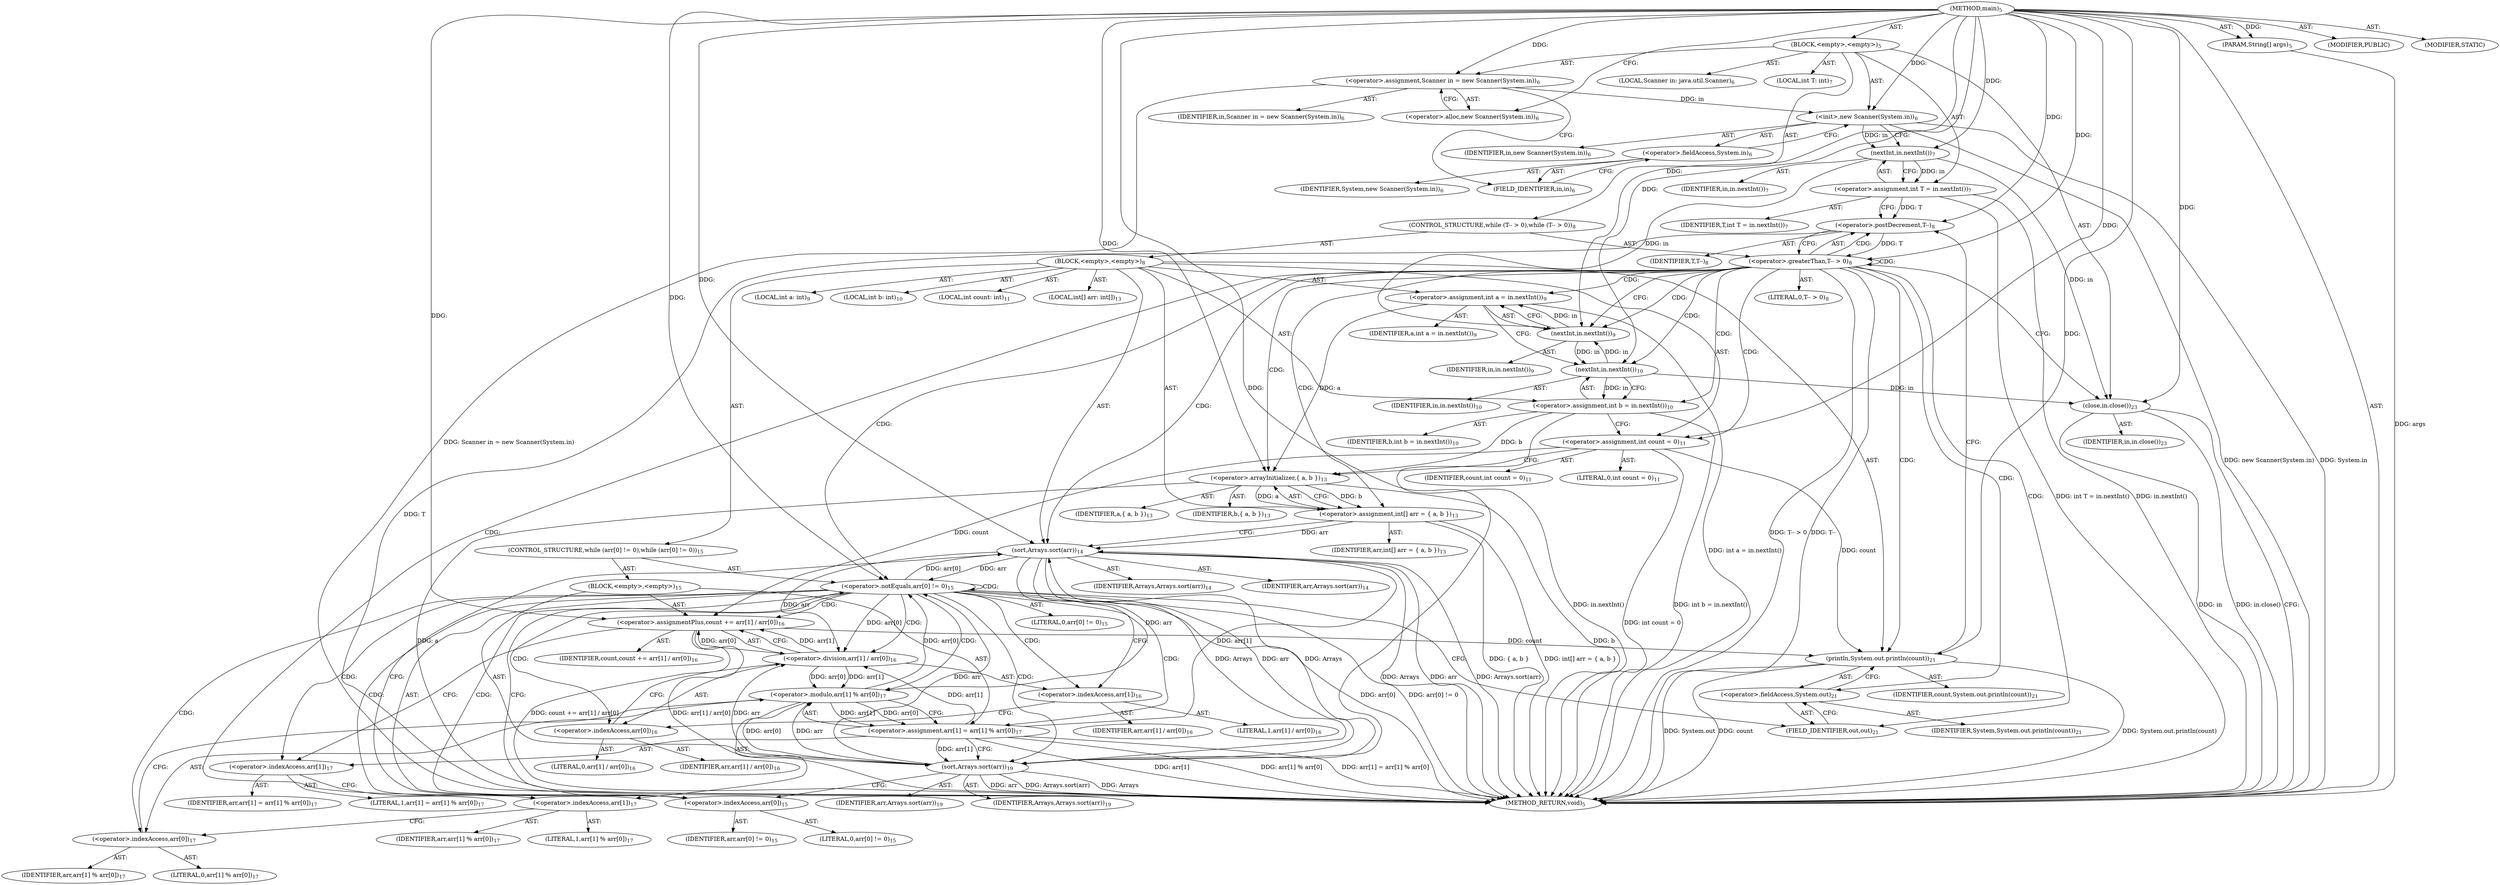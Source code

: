 digraph "main" {  
"19" [label = <(METHOD,main)<SUB>5</SUB>> ]
"20" [label = <(PARAM,String[] args)<SUB>5</SUB>> ]
"21" [label = <(BLOCK,&lt;empty&gt;,&lt;empty&gt;)<SUB>5</SUB>> ]
"4" [label = <(LOCAL,Scanner in: java.util.Scanner)<SUB>6</SUB>> ]
"22" [label = <(&lt;operator&gt;.assignment,Scanner in = new Scanner(System.in))<SUB>6</SUB>> ]
"23" [label = <(IDENTIFIER,in,Scanner in = new Scanner(System.in))<SUB>6</SUB>> ]
"24" [label = <(&lt;operator&gt;.alloc,new Scanner(System.in))<SUB>6</SUB>> ]
"25" [label = <(&lt;init&gt;,new Scanner(System.in))<SUB>6</SUB>> ]
"3" [label = <(IDENTIFIER,in,new Scanner(System.in))<SUB>6</SUB>> ]
"26" [label = <(&lt;operator&gt;.fieldAccess,System.in)<SUB>6</SUB>> ]
"27" [label = <(IDENTIFIER,System,new Scanner(System.in))<SUB>6</SUB>> ]
"28" [label = <(FIELD_IDENTIFIER,in,in)<SUB>6</SUB>> ]
"29" [label = <(LOCAL,int T: int)<SUB>7</SUB>> ]
"30" [label = <(&lt;operator&gt;.assignment,int T = in.nextInt())<SUB>7</SUB>> ]
"31" [label = <(IDENTIFIER,T,int T = in.nextInt())<SUB>7</SUB>> ]
"32" [label = <(nextInt,in.nextInt())<SUB>7</SUB>> ]
"33" [label = <(IDENTIFIER,in,in.nextInt())<SUB>7</SUB>> ]
"34" [label = <(CONTROL_STRUCTURE,while (T-- &gt; 0),while (T-- &gt; 0))<SUB>8</SUB>> ]
"35" [label = <(&lt;operator&gt;.greaterThan,T-- &gt; 0)<SUB>8</SUB>> ]
"36" [label = <(&lt;operator&gt;.postDecrement,T--)<SUB>8</SUB>> ]
"37" [label = <(IDENTIFIER,T,T--)<SUB>8</SUB>> ]
"38" [label = <(LITERAL,0,T-- &gt; 0)<SUB>8</SUB>> ]
"39" [label = <(BLOCK,&lt;empty&gt;,&lt;empty&gt;)<SUB>8</SUB>> ]
"40" [label = <(LOCAL,int a: int)<SUB>9</SUB>> ]
"41" [label = <(&lt;operator&gt;.assignment,int a = in.nextInt())<SUB>9</SUB>> ]
"42" [label = <(IDENTIFIER,a,int a = in.nextInt())<SUB>9</SUB>> ]
"43" [label = <(nextInt,in.nextInt())<SUB>9</SUB>> ]
"44" [label = <(IDENTIFIER,in,in.nextInt())<SUB>9</SUB>> ]
"45" [label = <(LOCAL,int b: int)<SUB>10</SUB>> ]
"46" [label = <(&lt;operator&gt;.assignment,int b = in.nextInt())<SUB>10</SUB>> ]
"47" [label = <(IDENTIFIER,b,int b = in.nextInt())<SUB>10</SUB>> ]
"48" [label = <(nextInt,in.nextInt())<SUB>10</SUB>> ]
"49" [label = <(IDENTIFIER,in,in.nextInt())<SUB>10</SUB>> ]
"50" [label = <(LOCAL,int count: int)<SUB>11</SUB>> ]
"51" [label = <(&lt;operator&gt;.assignment,int count = 0)<SUB>11</SUB>> ]
"52" [label = <(IDENTIFIER,count,int count = 0)<SUB>11</SUB>> ]
"53" [label = <(LITERAL,0,int count = 0)<SUB>11</SUB>> ]
"54" [label = <(LOCAL,int[] arr: int[])<SUB>13</SUB>> ]
"55" [label = <(&lt;operator&gt;.assignment,int[] arr = { a, b })<SUB>13</SUB>> ]
"56" [label = <(IDENTIFIER,arr,int[] arr = { a, b })<SUB>13</SUB>> ]
"57" [label = <(&lt;operator&gt;.arrayInitializer,{ a, b })<SUB>13</SUB>> ]
"58" [label = <(IDENTIFIER,a,{ a, b })<SUB>13</SUB>> ]
"59" [label = <(IDENTIFIER,b,{ a, b })<SUB>13</SUB>> ]
"60" [label = <(sort,Arrays.sort(arr))<SUB>14</SUB>> ]
"61" [label = <(IDENTIFIER,Arrays,Arrays.sort(arr))<SUB>14</SUB>> ]
"62" [label = <(IDENTIFIER,arr,Arrays.sort(arr))<SUB>14</SUB>> ]
"63" [label = <(CONTROL_STRUCTURE,while (arr[0] != 0),while (arr[0] != 0))<SUB>15</SUB>> ]
"64" [label = <(&lt;operator&gt;.notEquals,arr[0] != 0)<SUB>15</SUB>> ]
"65" [label = <(&lt;operator&gt;.indexAccess,arr[0])<SUB>15</SUB>> ]
"66" [label = <(IDENTIFIER,arr,arr[0] != 0)<SUB>15</SUB>> ]
"67" [label = <(LITERAL,0,arr[0] != 0)<SUB>15</SUB>> ]
"68" [label = <(LITERAL,0,arr[0] != 0)<SUB>15</SUB>> ]
"69" [label = <(BLOCK,&lt;empty&gt;,&lt;empty&gt;)<SUB>15</SUB>> ]
"70" [label = <(&lt;operator&gt;.assignmentPlus,count += arr[1] / arr[0])<SUB>16</SUB>> ]
"71" [label = <(IDENTIFIER,count,count += arr[1] / arr[0])<SUB>16</SUB>> ]
"72" [label = <(&lt;operator&gt;.division,arr[1] / arr[0])<SUB>16</SUB>> ]
"73" [label = <(&lt;operator&gt;.indexAccess,arr[1])<SUB>16</SUB>> ]
"74" [label = <(IDENTIFIER,arr,arr[1] / arr[0])<SUB>16</SUB>> ]
"75" [label = <(LITERAL,1,arr[1] / arr[0])<SUB>16</SUB>> ]
"76" [label = <(&lt;operator&gt;.indexAccess,arr[0])<SUB>16</SUB>> ]
"77" [label = <(IDENTIFIER,arr,arr[1] / arr[0])<SUB>16</SUB>> ]
"78" [label = <(LITERAL,0,arr[1] / arr[0])<SUB>16</SUB>> ]
"79" [label = <(&lt;operator&gt;.assignment,arr[1] = arr[1] % arr[0])<SUB>17</SUB>> ]
"80" [label = <(&lt;operator&gt;.indexAccess,arr[1])<SUB>17</SUB>> ]
"81" [label = <(IDENTIFIER,arr,arr[1] = arr[1] % arr[0])<SUB>17</SUB>> ]
"82" [label = <(LITERAL,1,arr[1] = arr[1] % arr[0])<SUB>17</SUB>> ]
"83" [label = <(&lt;operator&gt;.modulo,arr[1] % arr[0])<SUB>17</SUB>> ]
"84" [label = <(&lt;operator&gt;.indexAccess,arr[1])<SUB>17</SUB>> ]
"85" [label = <(IDENTIFIER,arr,arr[1] % arr[0])<SUB>17</SUB>> ]
"86" [label = <(LITERAL,1,arr[1] % arr[0])<SUB>17</SUB>> ]
"87" [label = <(&lt;operator&gt;.indexAccess,arr[0])<SUB>17</SUB>> ]
"88" [label = <(IDENTIFIER,arr,arr[1] % arr[0])<SUB>17</SUB>> ]
"89" [label = <(LITERAL,0,arr[1] % arr[0])<SUB>17</SUB>> ]
"90" [label = <(sort,Arrays.sort(arr))<SUB>19</SUB>> ]
"91" [label = <(IDENTIFIER,Arrays,Arrays.sort(arr))<SUB>19</SUB>> ]
"92" [label = <(IDENTIFIER,arr,Arrays.sort(arr))<SUB>19</SUB>> ]
"93" [label = <(println,System.out.println(count))<SUB>21</SUB>> ]
"94" [label = <(&lt;operator&gt;.fieldAccess,System.out)<SUB>21</SUB>> ]
"95" [label = <(IDENTIFIER,System,System.out.println(count))<SUB>21</SUB>> ]
"96" [label = <(FIELD_IDENTIFIER,out,out)<SUB>21</SUB>> ]
"97" [label = <(IDENTIFIER,count,System.out.println(count))<SUB>21</SUB>> ]
"98" [label = <(close,in.close())<SUB>23</SUB>> ]
"99" [label = <(IDENTIFIER,in,in.close())<SUB>23</SUB>> ]
"100" [label = <(MODIFIER,PUBLIC)> ]
"101" [label = <(MODIFIER,STATIC)> ]
"102" [label = <(METHOD_RETURN,void)<SUB>5</SUB>> ]
  "19" -> "20"  [ label = "AST: "] 
  "19" -> "21"  [ label = "AST: "] 
  "19" -> "100"  [ label = "AST: "] 
  "19" -> "101"  [ label = "AST: "] 
  "19" -> "102"  [ label = "AST: "] 
  "21" -> "4"  [ label = "AST: "] 
  "21" -> "22"  [ label = "AST: "] 
  "21" -> "25"  [ label = "AST: "] 
  "21" -> "29"  [ label = "AST: "] 
  "21" -> "30"  [ label = "AST: "] 
  "21" -> "34"  [ label = "AST: "] 
  "21" -> "98"  [ label = "AST: "] 
  "22" -> "23"  [ label = "AST: "] 
  "22" -> "24"  [ label = "AST: "] 
  "25" -> "3"  [ label = "AST: "] 
  "25" -> "26"  [ label = "AST: "] 
  "26" -> "27"  [ label = "AST: "] 
  "26" -> "28"  [ label = "AST: "] 
  "30" -> "31"  [ label = "AST: "] 
  "30" -> "32"  [ label = "AST: "] 
  "32" -> "33"  [ label = "AST: "] 
  "34" -> "35"  [ label = "AST: "] 
  "34" -> "39"  [ label = "AST: "] 
  "35" -> "36"  [ label = "AST: "] 
  "35" -> "38"  [ label = "AST: "] 
  "36" -> "37"  [ label = "AST: "] 
  "39" -> "40"  [ label = "AST: "] 
  "39" -> "41"  [ label = "AST: "] 
  "39" -> "45"  [ label = "AST: "] 
  "39" -> "46"  [ label = "AST: "] 
  "39" -> "50"  [ label = "AST: "] 
  "39" -> "51"  [ label = "AST: "] 
  "39" -> "54"  [ label = "AST: "] 
  "39" -> "55"  [ label = "AST: "] 
  "39" -> "60"  [ label = "AST: "] 
  "39" -> "63"  [ label = "AST: "] 
  "39" -> "93"  [ label = "AST: "] 
  "41" -> "42"  [ label = "AST: "] 
  "41" -> "43"  [ label = "AST: "] 
  "43" -> "44"  [ label = "AST: "] 
  "46" -> "47"  [ label = "AST: "] 
  "46" -> "48"  [ label = "AST: "] 
  "48" -> "49"  [ label = "AST: "] 
  "51" -> "52"  [ label = "AST: "] 
  "51" -> "53"  [ label = "AST: "] 
  "55" -> "56"  [ label = "AST: "] 
  "55" -> "57"  [ label = "AST: "] 
  "57" -> "58"  [ label = "AST: "] 
  "57" -> "59"  [ label = "AST: "] 
  "60" -> "61"  [ label = "AST: "] 
  "60" -> "62"  [ label = "AST: "] 
  "63" -> "64"  [ label = "AST: "] 
  "63" -> "69"  [ label = "AST: "] 
  "64" -> "65"  [ label = "AST: "] 
  "64" -> "68"  [ label = "AST: "] 
  "65" -> "66"  [ label = "AST: "] 
  "65" -> "67"  [ label = "AST: "] 
  "69" -> "70"  [ label = "AST: "] 
  "69" -> "79"  [ label = "AST: "] 
  "69" -> "90"  [ label = "AST: "] 
  "70" -> "71"  [ label = "AST: "] 
  "70" -> "72"  [ label = "AST: "] 
  "72" -> "73"  [ label = "AST: "] 
  "72" -> "76"  [ label = "AST: "] 
  "73" -> "74"  [ label = "AST: "] 
  "73" -> "75"  [ label = "AST: "] 
  "76" -> "77"  [ label = "AST: "] 
  "76" -> "78"  [ label = "AST: "] 
  "79" -> "80"  [ label = "AST: "] 
  "79" -> "83"  [ label = "AST: "] 
  "80" -> "81"  [ label = "AST: "] 
  "80" -> "82"  [ label = "AST: "] 
  "83" -> "84"  [ label = "AST: "] 
  "83" -> "87"  [ label = "AST: "] 
  "84" -> "85"  [ label = "AST: "] 
  "84" -> "86"  [ label = "AST: "] 
  "87" -> "88"  [ label = "AST: "] 
  "87" -> "89"  [ label = "AST: "] 
  "90" -> "91"  [ label = "AST: "] 
  "90" -> "92"  [ label = "AST: "] 
  "93" -> "94"  [ label = "AST: "] 
  "93" -> "97"  [ label = "AST: "] 
  "94" -> "95"  [ label = "AST: "] 
  "94" -> "96"  [ label = "AST: "] 
  "98" -> "99"  [ label = "AST: "] 
  "22" -> "28"  [ label = "CFG: "] 
  "25" -> "32"  [ label = "CFG: "] 
  "30" -> "36"  [ label = "CFG: "] 
  "98" -> "102"  [ label = "CFG: "] 
  "24" -> "22"  [ label = "CFG: "] 
  "26" -> "25"  [ label = "CFG: "] 
  "32" -> "30"  [ label = "CFG: "] 
  "35" -> "43"  [ label = "CFG: "] 
  "35" -> "98"  [ label = "CFG: "] 
  "28" -> "26"  [ label = "CFG: "] 
  "36" -> "35"  [ label = "CFG: "] 
  "41" -> "48"  [ label = "CFG: "] 
  "46" -> "51"  [ label = "CFG: "] 
  "51" -> "57"  [ label = "CFG: "] 
  "55" -> "60"  [ label = "CFG: "] 
  "60" -> "65"  [ label = "CFG: "] 
  "93" -> "36"  [ label = "CFG: "] 
  "43" -> "41"  [ label = "CFG: "] 
  "48" -> "46"  [ label = "CFG: "] 
  "57" -> "55"  [ label = "CFG: "] 
  "64" -> "73"  [ label = "CFG: "] 
  "64" -> "96"  [ label = "CFG: "] 
  "94" -> "93"  [ label = "CFG: "] 
  "65" -> "64"  [ label = "CFG: "] 
  "70" -> "80"  [ label = "CFG: "] 
  "79" -> "90"  [ label = "CFG: "] 
  "90" -> "65"  [ label = "CFG: "] 
  "96" -> "94"  [ label = "CFG: "] 
  "72" -> "70"  [ label = "CFG: "] 
  "80" -> "84"  [ label = "CFG: "] 
  "83" -> "79"  [ label = "CFG: "] 
  "73" -> "76"  [ label = "CFG: "] 
  "76" -> "72"  [ label = "CFG: "] 
  "84" -> "87"  [ label = "CFG: "] 
  "87" -> "83"  [ label = "CFG: "] 
  "19" -> "24"  [ label = "CFG: "] 
  "20" -> "102"  [ label = "DDG: args"] 
  "22" -> "102"  [ label = "DDG: Scanner in = new Scanner(System.in)"] 
  "25" -> "102"  [ label = "DDG: System.in"] 
  "25" -> "102"  [ label = "DDG: new Scanner(System.in)"] 
  "30" -> "102"  [ label = "DDG: in.nextInt()"] 
  "30" -> "102"  [ label = "DDG: int T = in.nextInt()"] 
  "36" -> "102"  [ label = "DDG: T"] 
  "35" -> "102"  [ label = "DDG: T--"] 
  "35" -> "102"  [ label = "DDG: T-- &gt; 0"] 
  "98" -> "102"  [ label = "DDG: in"] 
  "98" -> "102"  [ label = "DDG: in.close()"] 
  "41" -> "102"  [ label = "DDG: int a = in.nextInt()"] 
  "46" -> "102"  [ label = "DDG: in.nextInt()"] 
  "46" -> "102"  [ label = "DDG: int b = in.nextInt()"] 
  "51" -> "102"  [ label = "DDG: int count = 0"] 
  "57" -> "102"  [ label = "DDG: a"] 
  "57" -> "102"  [ label = "DDG: b"] 
  "55" -> "102"  [ label = "DDG: { a, b }"] 
  "55" -> "102"  [ label = "DDG: int[] arr = { a, b }"] 
  "60" -> "102"  [ label = "DDG: Arrays"] 
  "60" -> "102"  [ label = "DDG: arr"] 
  "60" -> "102"  [ label = "DDG: Arrays.sort(arr)"] 
  "64" -> "102"  [ label = "DDG: arr[0]"] 
  "64" -> "102"  [ label = "DDG: arr[0] != 0"] 
  "93" -> "102"  [ label = "DDG: System.out"] 
  "93" -> "102"  [ label = "DDG: count"] 
  "93" -> "102"  [ label = "DDG: System.out.println(count)"] 
  "70" -> "102"  [ label = "DDG: arr[1] / arr[0]"] 
  "70" -> "102"  [ label = "DDG: count += arr[1] / arr[0]"] 
  "79" -> "102"  [ label = "DDG: arr[1]"] 
  "79" -> "102"  [ label = "DDG: arr[1] % arr[0]"] 
  "79" -> "102"  [ label = "DDG: arr[1] = arr[1] % arr[0]"] 
  "90" -> "102"  [ label = "DDG: Arrays"] 
  "90" -> "102"  [ label = "DDG: arr"] 
  "90" -> "102"  [ label = "DDG: Arrays.sort(arr)"] 
  "19" -> "20"  [ label = "DDG: "] 
  "19" -> "22"  [ label = "DDG: "] 
  "32" -> "30"  [ label = "DDG: in"] 
  "22" -> "25"  [ label = "DDG: in"] 
  "19" -> "25"  [ label = "DDG: "] 
  "32" -> "98"  [ label = "DDG: in"] 
  "48" -> "98"  [ label = "DDG: in"] 
  "19" -> "98"  [ label = "DDG: "] 
  "25" -> "32"  [ label = "DDG: in"] 
  "19" -> "32"  [ label = "DDG: "] 
  "36" -> "35"  [ label = "DDG: T"] 
  "19" -> "35"  [ label = "DDG: "] 
  "43" -> "41"  [ label = "DDG: in"] 
  "48" -> "46"  [ label = "DDG: in"] 
  "19" -> "51"  [ label = "DDG: "] 
  "57" -> "55"  [ label = "DDG: a"] 
  "57" -> "55"  [ label = "DDG: b"] 
  "30" -> "36"  [ label = "DDG: T"] 
  "19" -> "36"  [ label = "DDG: "] 
  "90" -> "60"  [ label = "DDG: Arrays"] 
  "19" -> "60"  [ label = "DDG: "] 
  "55" -> "60"  [ label = "DDG: arr"] 
  "64" -> "60"  [ label = "DDG: arr[0]"] 
  "79" -> "60"  [ label = "DDG: arr[1]"] 
  "51" -> "93"  [ label = "DDG: count"] 
  "70" -> "93"  [ label = "DDG: count"] 
  "19" -> "93"  [ label = "DDG: "] 
  "32" -> "43"  [ label = "DDG: in"] 
  "48" -> "43"  [ label = "DDG: in"] 
  "19" -> "43"  [ label = "DDG: "] 
  "43" -> "48"  [ label = "DDG: in"] 
  "19" -> "48"  [ label = "DDG: "] 
  "41" -> "57"  [ label = "DDG: a"] 
  "19" -> "57"  [ label = "DDG: "] 
  "46" -> "57"  [ label = "DDG: b"] 
  "60" -> "64"  [ label = "DDG: arr"] 
  "83" -> "64"  [ label = "DDG: arr[0]"] 
  "90" -> "64"  [ label = "DDG: arr"] 
  "19" -> "64"  [ label = "DDG: "] 
  "72" -> "70"  [ label = "DDG: arr[1]"] 
  "72" -> "70"  [ label = "DDG: arr[0]"] 
  "83" -> "79"  [ label = "DDG: arr[1]"] 
  "83" -> "79"  [ label = "DDG: arr[0]"] 
  "51" -> "70"  [ label = "DDG: count"] 
  "19" -> "70"  [ label = "DDG: "] 
  "60" -> "90"  [ label = "DDG: Arrays"] 
  "19" -> "90"  [ label = "DDG: "] 
  "60" -> "90"  [ label = "DDG: arr"] 
  "79" -> "90"  [ label = "DDG: arr[1]"] 
  "83" -> "90"  [ label = "DDG: arr[0]"] 
  "60" -> "72"  [ label = "DDG: arr"] 
  "79" -> "72"  [ label = "DDG: arr[1]"] 
  "90" -> "72"  [ label = "DDG: arr"] 
  "64" -> "72"  [ label = "DDG: arr[0]"] 
  "60" -> "83"  [ label = "DDG: arr"] 
  "72" -> "83"  [ label = "DDG: arr[1]"] 
  "90" -> "83"  [ label = "DDG: arr"] 
  "72" -> "83"  [ label = "DDG: arr[0]"] 
  "35" -> "94"  [ label = "CDG: "] 
  "35" -> "48"  [ label = "CDG: "] 
  "35" -> "60"  [ label = "CDG: "] 
  "35" -> "96"  [ label = "CDG: "] 
  "35" -> "64"  [ label = "CDG: "] 
  "35" -> "51"  [ label = "CDG: "] 
  "35" -> "57"  [ label = "CDG: "] 
  "35" -> "46"  [ label = "CDG: "] 
  "35" -> "65"  [ label = "CDG: "] 
  "35" -> "35"  [ label = "CDG: "] 
  "35" -> "93"  [ label = "CDG: "] 
  "35" -> "43"  [ label = "CDG: "] 
  "35" -> "36"  [ label = "CDG: "] 
  "35" -> "41"  [ label = "CDG: "] 
  "35" -> "55"  [ label = "CDG: "] 
  "64" -> "73"  [ label = "CDG: "] 
  "64" -> "64"  [ label = "CDG: "] 
  "64" -> "84"  [ label = "CDG: "] 
  "64" -> "72"  [ label = "CDG: "] 
  "64" -> "76"  [ label = "CDG: "] 
  "64" -> "65"  [ label = "CDG: "] 
  "64" -> "87"  [ label = "CDG: "] 
  "64" -> "90"  [ label = "CDG: "] 
  "64" -> "79"  [ label = "CDG: "] 
  "64" -> "80"  [ label = "CDG: "] 
  "64" -> "83"  [ label = "CDG: "] 
  "64" -> "70"  [ label = "CDG: "] 
}
